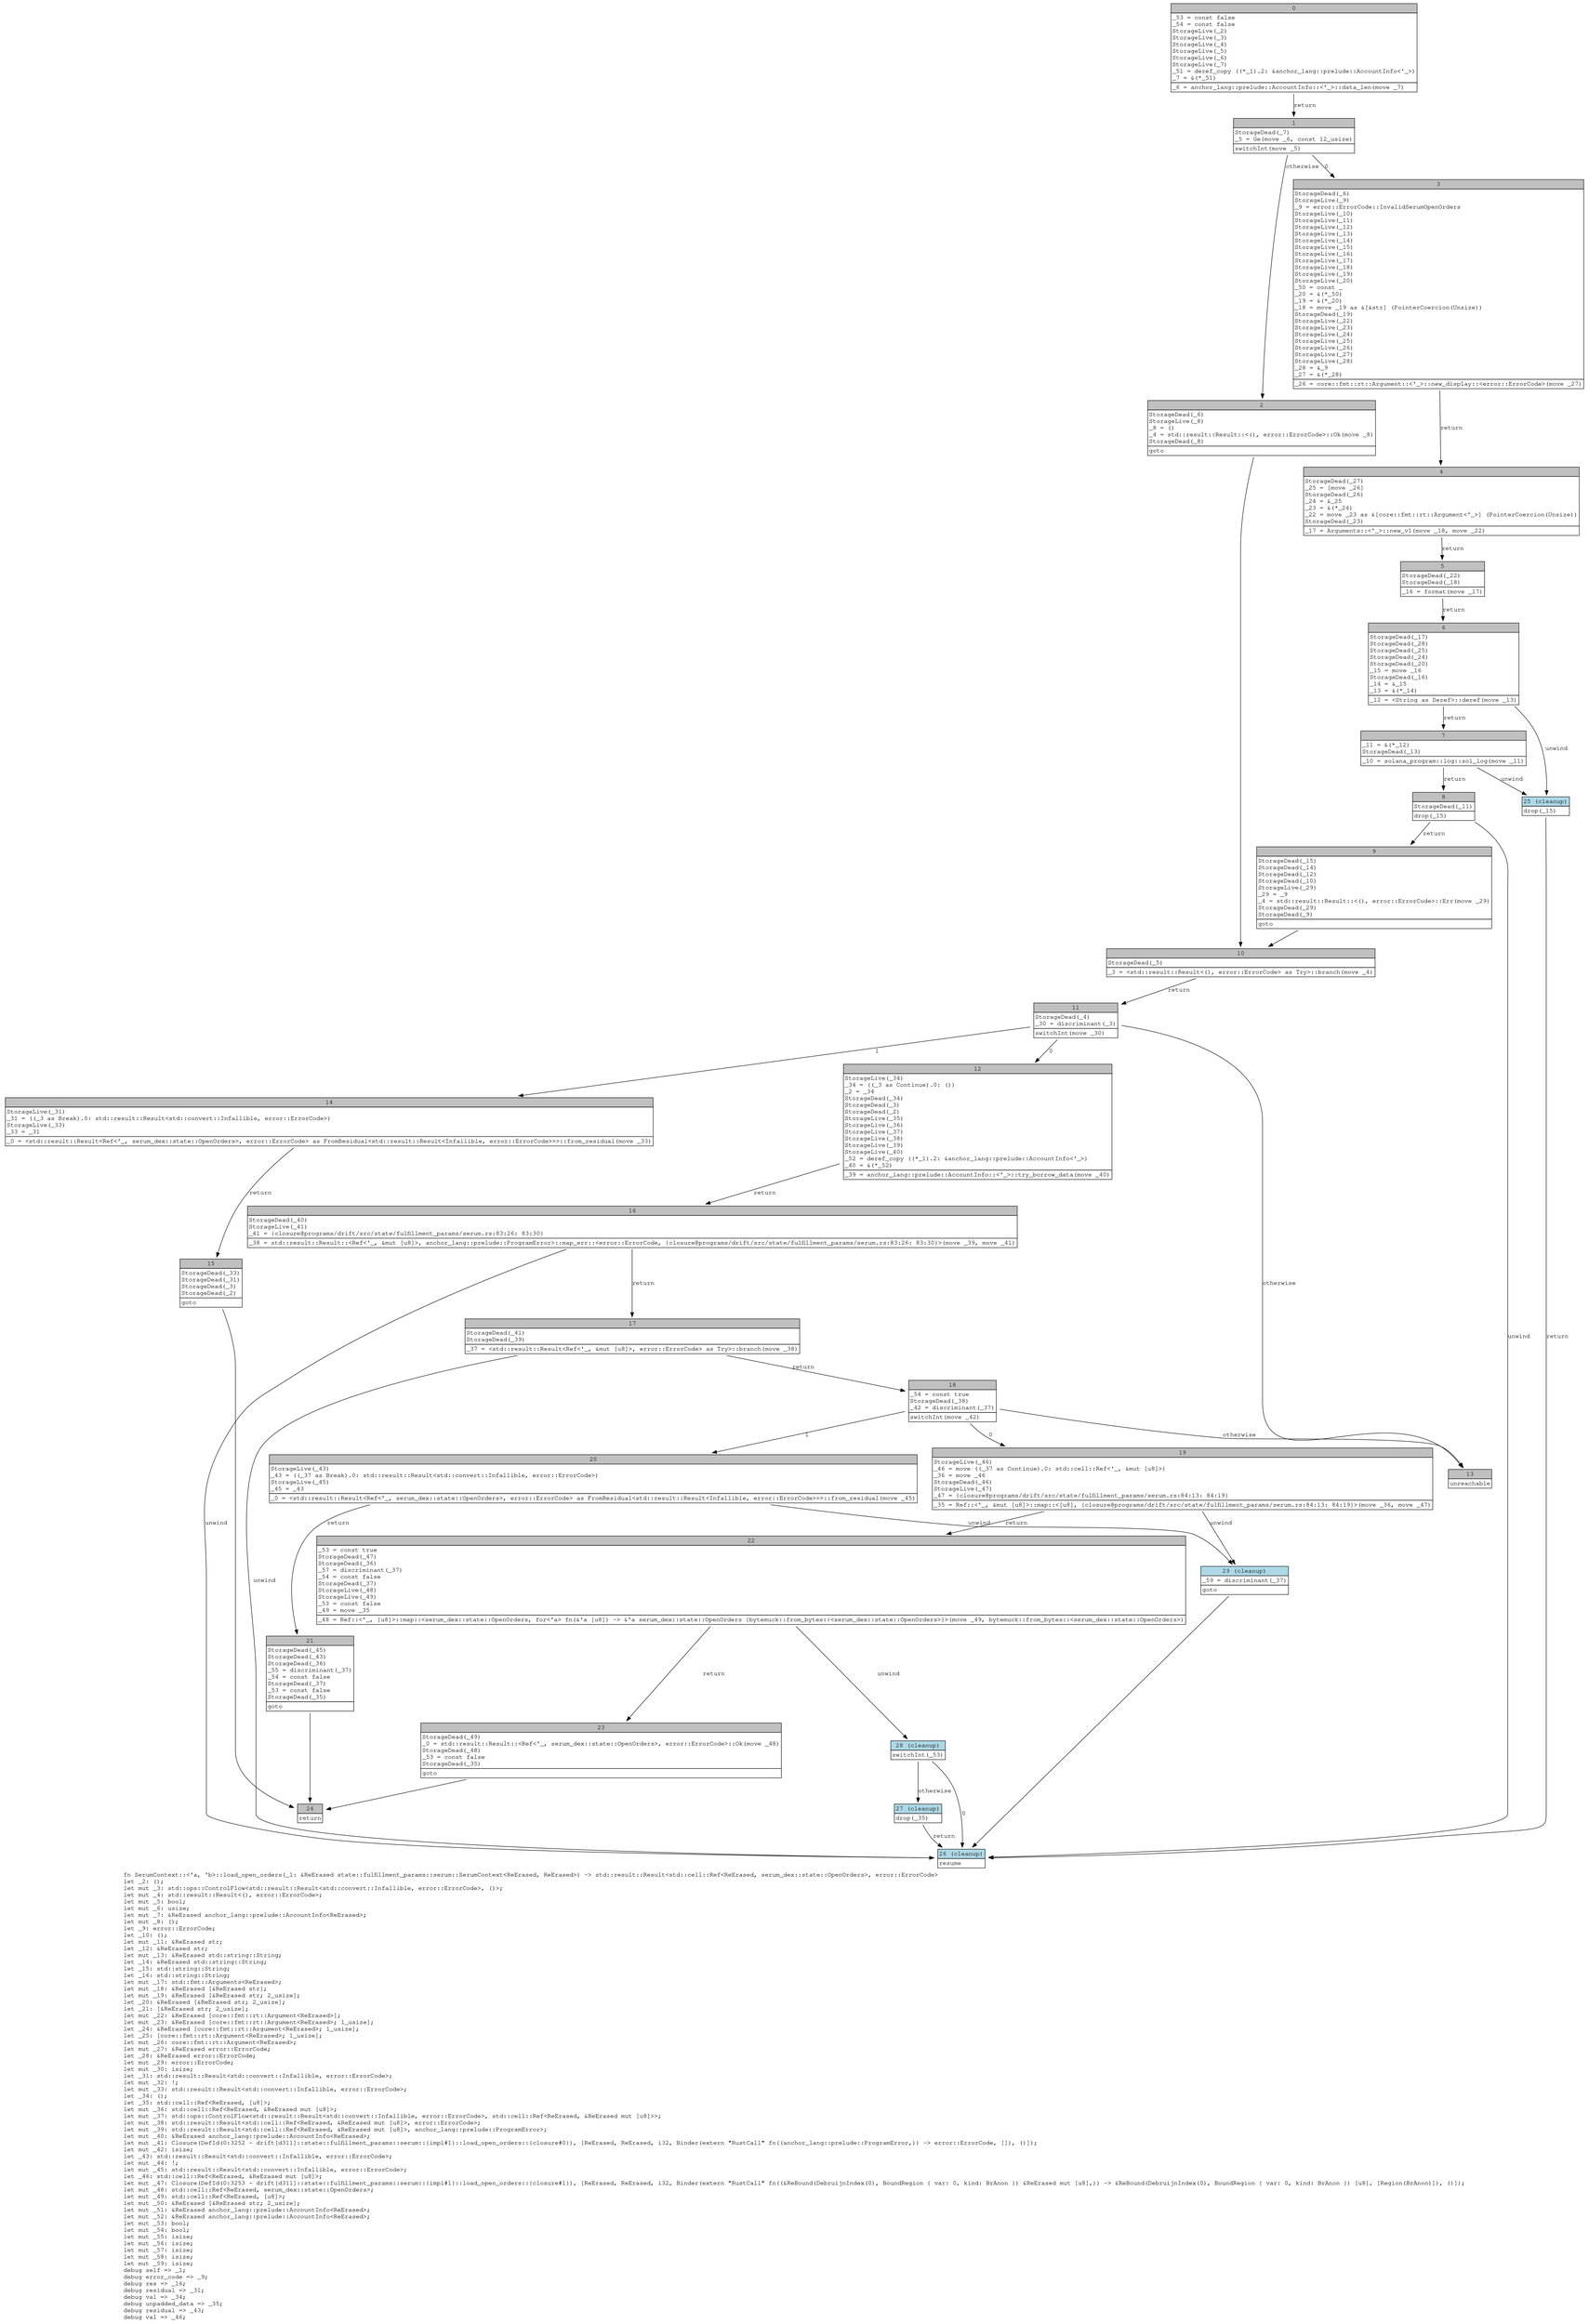 digraph Mir_0_3251 {
    graph [fontname="Courier, monospace"];
    node [fontname="Courier, monospace"];
    edge [fontname="Courier, monospace"];
    label=<fn SerumContext::&lt;'a, 'b&gt;::load_open_orders(_1: &amp;ReErased state::fulfillment_params::serum::SerumContext&lt;ReErased, ReErased&gt;) -&gt; std::result::Result&lt;std::cell::Ref&lt;ReErased, serum_dex::state::OpenOrders&gt;, error::ErrorCode&gt;<br align="left"/>let _2: ();<br align="left"/>let mut _3: std::ops::ControlFlow&lt;std::result::Result&lt;std::convert::Infallible, error::ErrorCode&gt;, ()&gt;;<br align="left"/>let mut _4: std::result::Result&lt;(), error::ErrorCode&gt;;<br align="left"/>let mut _5: bool;<br align="left"/>let mut _6: usize;<br align="left"/>let mut _7: &amp;ReErased anchor_lang::prelude::AccountInfo&lt;ReErased&gt;;<br align="left"/>let mut _8: ();<br align="left"/>let _9: error::ErrorCode;<br align="left"/>let _10: ();<br align="left"/>let mut _11: &amp;ReErased str;<br align="left"/>let _12: &amp;ReErased str;<br align="left"/>let mut _13: &amp;ReErased std::string::String;<br align="left"/>let _14: &amp;ReErased std::string::String;<br align="left"/>let _15: std::string::String;<br align="left"/>let _16: std::string::String;<br align="left"/>let mut _17: std::fmt::Arguments&lt;ReErased&gt;;<br align="left"/>let mut _18: &amp;ReErased [&amp;ReErased str];<br align="left"/>let mut _19: &amp;ReErased [&amp;ReErased str; 2_usize];<br align="left"/>let _20: &amp;ReErased [&amp;ReErased str; 2_usize];<br align="left"/>let _21: [&amp;ReErased str; 2_usize];<br align="left"/>let mut _22: &amp;ReErased [core::fmt::rt::Argument&lt;ReErased&gt;];<br align="left"/>let mut _23: &amp;ReErased [core::fmt::rt::Argument&lt;ReErased&gt;; 1_usize];<br align="left"/>let _24: &amp;ReErased [core::fmt::rt::Argument&lt;ReErased&gt;; 1_usize];<br align="left"/>let _25: [core::fmt::rt::Argument&lt;ReErased&gt;; 1_usize];<br align="left"/>let mut _26: core::fmt::rt::Argument&lt;ReErased&gt;;<br align="left"/>let mut _27: &amp;ReErased error::ErrorCode;<br align="left"/>let _28: &amp;ReErased error::ErrorCode;<br align="left"/>let mut _29: error::ErrorCode;<br align="left"/>let mut _30: isize;<br align="left"/>let _31: std::result::Result&lt;std::convert::Infallible, error::ErrorCode&gt;;<br align="left"/>let mut _32: !;<br align="left"/>let mut _33: std::result::Result&lt;std::convert::Infallible, error::ErrorCode&gt;;<br align="left"/>let _34: ();<br align="left"/>let _35: std::cell::Ref&lt;ReErased, [u8]&gt;;<br align="left"/>let mut _36: std::cell::Ref&lt;ReErased, &amp;ReErased mut [u8]&gt;;<br align="left"/>let mut _37: std::ops::ControlFlow&lt;std::result::Result&lt;std::convert::Infallible, error::ErrorCode&gt;, std::cell::Ref&lt;ReErased, &amp;ReErased mut [u8]&gt;&gt;;<br align="left"/>let mut _38: std::result::Result&lt;std::cell::Ref&lt;ReErased, &amp;ReErased mut [u8]&gt;, error::ErrorCode&gt;;<br align="left"/>let mut _39: std::result::Result&lt;std::cell::Ref&lt;ReErased, &amp;ReErased mut [u8]&gt;, anchor_lang::prelude::ProgramError&gt;;<br align="left"/>let mut _40: &amp;ReErased anchor_lang::prelude::AccountInfo&lt;ReErased&gt;;<br align="left"/>let mut _41: Closure(DefId(0:3252 ~ drift[d311]::state::fulfillment_params::serum::{impl#1}::load_open_orders::{closure#0}), [ReErased, ReErased, i32, Binder(extern &quot;RustCall&quot; fn((anchor_lang::prelude::ProgramError,)) -&gt; error::ErrorCode, []), ()]);<br align="left"/>let mut _42: isize;<br align="left"/>let _43: std::result::Result&lt;std::convert::Infallible, error::ErrorCode&gt;;<br align="left"/>let mut _44: !;<br align="left"/>let mut _45: std::result::Result&lt;std::convert::Infallible, error::ErrorCode&gt;;<br align="left"/>let _46: std::cell::Ref&lt;ReErased, &amp;ReErased mut [u8]&gt;;<br align="left"/>let mut _47: Closure(DefId(0:3253 ~ drift[d311]::state::fulfillment_params::serum::{impl#1}::load_open_orders::{closure#1}), [ReErased, ReErased, i32, Binder(extern &quot;RustCall&quot; fn((&amp;ReBound(DebruijnIndex(0), BoundRegion { var: 0, kind: BrAnon }) &amp;ReErased mut [u8],)) -&gt; &amp;ReBound(DebruijnIndex(0), BoundRegion { var: 0, kind: BrAnon }) [u8], [Region(BrAnon)]), ()]);<br align="left"/>let mut _48: std::cell::Ref&lt;ReErased, serum_dex::state::OpenOrders&gt;;<br align="left"/>let mut _49: std::cell::Ref&lt;ReErased, [u8]&gt;;<br align="left"/>let mut _50: &amp;ReErased [&amp;ReErased str; 2_usize];<br align="left"/>let mut _51: &amp;ReErased anchor_lang::prelude::AccountInfo&lt;ReErased&gt;;<br align="left"/>let mut _52: &amp;ReErased anchor_lang::prelude::AccountInfo&lt;ReErased&gt;;<br align="left"/>let mut _53: bool;<br align="left"/>let mut _54: bool;<br align="left"/>let mut _55: isize;<br align="left"/>let mut _56: isize;<br align="left"/>let mut _57: isize;<br align="left"/>let mut _58: isize;<br align="left"/>let mut _59: isize;<br align="left"/>debug self =&gt; _1;<br align="left"/>debug error_code =&gt; _9;<br align="left"/>debug res =&gt; _16;<br align="left"/>debug residual =&gt; _31;<br align="left"/>debug val =&gt; _34;<br align="left"/>debug unpadded_data =&gt; _35;<br align="left"/>debug residual =&gt; _43;<br align="left"/>debug val =&gt; _46;<br align="left"/>>;
    bb0__0_3251 [shape="none", label=<<table border="0" cellborder="1" cellspacing="0"><tr><td bgcolor="gray" align="center" colspan="1">0</td></tr><tr><td align="left" balign="left">_53 = const false<br/>_54 = const false<br/>StorageLive(_2)<br/>StorageLive(_3)<br/>StorageLive(_4)<br/>StorageLive(_5)<br/>StorageLive(_6)<br/>StorageLive(_7)<br/>_51 = deref_copy ((*_1).2: &amp;anchor_lang::prelude::AccountInfo&lt;'_&gt;)<br/>_7 = &amp;(*_51)<br/></td></tr><tr><td align="left">_6 = anchor_lang::prelude::AccountInfo::&lt;'_&gt;::data_len(move _7)</td></tr></table>>];
    bb1__0_3251 [shape="none", label=<<table border="0" cellborder="1" cellspacing="0"><tr><td bgcolor="gray" align="center" colspan="1">1</td></tr><tr><td align="left" balign="left">StorageDead(_7)<br/>_5 = Ge(move _6, const 12_usize)<br/></td></tr><tr><td align="left">switchInt(move _5)</td></tr></table>>];
    bb2__0_3251 [shape="none", label=<<table border="0" cellborder="1" cellspacing="0"><tr><td bgcolor="gray" align="center" colspan="1">2</td></tr><tr><td align="left" balign="left">StorageDead(_6)<br/>StorageLive(_8)<br/>_8 = ()<br/>_4 = std::result::Result::&lt;(), error::ErrorCode&gt;::Ok(move _8)<br/>StorageDead(_8)<br/></td></tr><tr><td align="left">goto</td></tr></table>>];
    bb3__0_3251 [shape="none", label=<<table border="0" cellborder="1" cellspacing="0"><tr><td bgcolor="gray" align="center" colspan="1">3</td></tr><tr><td align="left" balign="left">StorageDead(_6)<br/>StorageLive(_9)<br/>_9 = error::ErrorCode::InvalidSerumOpenOrders<br/>StorageLive(_10)<br/>StorageLive(_11)<br/>StorageLive(_12)<br/>StorageLive(_13)<br/>StorageLive(_14)<br/>StorageLive(_15)<br/>StorageLive(_16)<br/>StorageLive(_17)<br/>StorageLive(_18)<br/>StorageLive(_19)<br/>StorageLive(_20)<br/>_50 = const _<br/>_20 = &amp;(*_50)<br/>_19 = &amp;(*_20)<br/>_18 = move _19 as &amp;[&amp;str] (PointerCoercion(Unsize))<br/>StorageDead(_19)<br/>StorageLive(_22)<br/>StorageLive(_23)<br/>StorageLive(_24)<br/>StorageLive(_25)<br/>StorageLive(_26)<br/>StorageLive(_27)<br/>StorageLive(_28)<br/>_28 = &amp;_9<br/>_27 = &amp;(*_28)<br/></td></tr><tr><td align="left">_26 = core::fmt::rt::Argument::&lt;'_&gt;::new_display::&lt;error::ErrorCode&gt;(move _27)</td></tr></table>>];
    bb4__0_3251 [shape="none", label=<<table border="0" cellborder="1" cellspacing="0"><tr><td bgcolor="gray" align="center" colspan="1">4</td></tr><tr><td align="left" balign="left">StorageDead(_27)<br/>_25 = [move _26]<br/>StorageDead(_26)<br/>_24 = &amp;_25<br/>_23 = &amp;(*_24)<br/>_22 = move _23 as &amp;[core::fmt::rt::Argument&lt;'_&gt;] (PointerCoercion(Unsize))<br/>StorageDead(_23)<br/></td></tr><tr><td align="left">_17 = Arguments::&lt;'_&gt;::new_v1(move _18, move _22)</td></tr></table>>];
    bb5__0_3251 [shape="none", label=<<table border="0" cellborder="1" cellspacing="0"><tr><td bgcolor="gray" align="center" colspan="1">5</td></tr><tr><td align="left" balign="left">StorageDead(_22)<br/>StorageDead(_18)<br/></td></tr><tr><td align="left">_16 = format(move _17)</td></tr></table>>];
    bb6__0_3251 [shape="none", label=<<table border="0" cellborder="1" cellspacing="0"><tr><td bgcolor="gray" align="center" colspan="1">6</td></tr><tr><td align="left" balign="left">StorageDead(_17)<br/>StorageDead(_28)<br/>StorageDead(_25)<br/>StorageDead(_24)<br/>StorageDead(_20)<br/>_15 = move _16<br/>StorageDead(_16)<br/>_14 = &amp;_15<br/>_13 = &amp;(*_14)<br/></td></tr><tr><td align="left">_12 = &lt;String as Deref&gt;::deref(move _13)</td></tr></table>>];
    bb7__0_3251 [shape="none", label=<<table border="0" cellborder="1" cellspacing="0"><tr><td bgcolor="gray" align="center" colspan="1">7</td></tr><tr><td align="left" balign="left">_11 = &amp;(*_12)<br/>StorageDead(_13)<br/></td></tr><tr><td align="left">_10 = solana_program::log::sol_log(move _11)</td></tr></table>>];
    bb8__0_3251 [shape="none", label=<<table border="0" cellborder="1" cellspacing="0"><tr><td bgcolor="gray" align="center" colspan="1">8</td></tr><tr><td align="left" balign="left">StorageDead(_11)<br/></td></tr><tr><td align="left">drop(_15)</td></tr></table>>];
    bb9__0_3251 [shape="none", label=<<table border="0" cellborder="1" cellspacing="0"><tr><td bgcolor="gray" align="center" colspan="1">9</td></tr><tr><td align="left" balign="left">StorageDead(_15)<br/>StorageDead(_14)<br/>StorageDead(_12)<br/>StorageDead(_10)<br/>StorageLive(_29)<br/>_29 = _9<br/>_4 = std::result::Result::&lt;(), error::ErrorCode&gt;::Err(move _29)<br/>StorageDead(_29)<br/>StorageDead(_9)<br/></td></tr><tr><td align="left">goto</td></tr></table>>];
    bb10__0_3251 [shape="none", label=<<table border="0" cellborder="1" cellspacing="0"><tr><td bgcolor="gray" align="center" colspan="1">10</td></tr><tr><td align="left" balign="left">StorageDead(_5)<br/></td></tr><tr><td align="left">_3 = &lt;std::result::Result&lt;(), error::ErrorCode&gt; as Try&gt;::branch(move _4)</td></tr></table>>];
    bb11__0_3251 [shape="none", label=<<table border="0" cellborder="1" cellspacing="0"><tr><td bgcolor="gray" align="center" colspan="1">11</td></tr><tr><td align="left" balign="left">StorageDead(_4)<br/>_30 = discriminant(_3)<br/></td></tr><tr><td align="left">switchInt(move _30)</td></tr></table>>];
    bb12__0_3251 [shape="none", label=<<table border="0" cellborder="1" cellspacing="0"><tr><td bgcolor="gray" align="center" colspan="1">12</td></tr><tr><td align="left" balign="left">StorageLive(_34)<br/>_34 = ((_3 as Continue).0: ())<br/>_2 = _34<br/>StorageDead(_34)<br/>StorageDead(_3)<br/>StorageDead(_2)<br/>StorageLive(_35)<br/>StorageLive(_36)<br/>StorageLive(_37)<br/>StorageLive(_38)<br/>StorageLive(_39)<br/>StorageLive(_40)<br/>_52 = deref_copy ((*_1).2: &amp;anchor_lang::prelude::AccountInfo&lt;'_&gt;)<br/>_40 = &amp;(*_52)<br/></td></tr><tr><td align="left">_39 = anchor_lang::prelude::AccountInfo::&lt;'_&gt;::try_borrow_data(move _40)</td></tr></table>>];
    bb13__0_3251 [shape="none", label=<<table border="0" cellborder="1" cellspacing="0"><tr><td bgcolor="gray" align="center" colspan="1">13</td></tr><tr><td align="left">unreachable</td></tr></table>>];
    bb14__0_3251 [shape="none", label=<<table border="0" cellborder="1" cellspacing="0"><tr><td bgcolor="gray" align="center" colspan="1">14</td></tr><tr><td align="left" balign="left">StorageLive(_31)<br/>_31 = ((_3 as Break).0: std::result::Result&lt;std::convert::Infallible, error::ErrorCode&gt;)<br/>StorageLive(_33)<br/>_33 = _31<br/></td></tr><tr><td align="left">_0 = &lt;std::result::Result&lt;Ref&lt;'_, serum_dex::state::OpenOrders&gt;, error::ErrorCode&gt; as FromResidual&lt;std::result::Result&lt;Infallible, error::ErrorCode&gt;&gt;&gt;::from_residual(move _33)</td></tr></table>>];
    bb15__0_3251 [shape="none", label=<<table border="0" cellborder="1" cellspacing="0"><tr><td bgcolor="gray" align="center" colspan="1">15</td></tr><tr><td align="left" balign="left">StorageDead(_33)<br/>StorageDead(_31)<br/>StorageDead(_3)<br/>StorageDead(_2)<br/></td></tr><tr><td align="left">goto</td></tr></table>>];
    bb16__0_3251 [shape="none", label=<<table border="0" cellborder="1" cellspacing="0"><tr><td bgcolor="gray" align="center" colspan="1">16</td></tr><tr><td align="left" balign="left">StorageDead(_40)<br/>StorageLive(_41)<br/>_41 = {closure@programs/drift/src/state/fulfillment_params/serum.rs:83:26: 83:30}<br/></td></tr><tr><td align="left">_38 = std::result::Result::&lt;Ref&lt;'_, &amp;mut [u8]&gt;, anchor_lang::prelude::ProgramError&gt;::map_err::&lt;error::ErrorCode, {closure@programs/drift/src/state/fulfillment_params/serum.rs:83:26: 83:30}&gt;(move _39, move _41)</td></tr></table>>];
    bb17__0_3251 [shape="none", label=<<table border="0" cellborder="1" cellspacing="0"><tr><td bgcolor="gray" align="center" colspan="1">17</td></tr><tr><td align="left" balign="left">StorageDead(_41)<br/>StorageDead(_39)<br/></td></tr><tr><td align="left">_37 = &lt;std::result::Result&lt;Ref&lt;'_, &amp;mut [u8]&gt;, error::ErrorCode&gt; as Try&gt;::branch(move _38)</td></tr></table>>];
    bb18__0_3251 [shape="none", label=<<table border="0" cellborder="1" cellspacing="0"><tr><td bgcolor="gray" align="center" colspan="1">18</td></tr><tr><td align="left" balign="left">_54 = const true<br/>StorageDead(_38)<br/>_42 = discriminant(_37)<br/></td></tr><tr><td align="left">switchInt(move _42)</td></tr></table>>];
    bb19__0_3251 [shape="none", label=<<table border="0" cellborder="1" cellspacing="0"><tr><td bgcolor="gray" align="center" colspan="1">19</td></tr><tr><td align="left" balign="left">StorageLive(_46)<br/>_46 = move ((_37 as Continue).0: std::cell::Ref&lt;'_, &amp;mut [u8]&gt;)<br/>_36 = move _46<br/>StorageDead(_46)<br/>StorageLive(_47)<br/>_47 = {closure@programs/drift/src/state/fulfillment_params/serum.rs:84:13: 84:19}<br/></td></tr><tr><td align="left">_35 = Ref::&lt;'_, &amp;mut [u8]&gt;::map::&lt;[u8], {closure@programs/drift/src/state/fulfillment_params/serum.rs:84:13: 84:19}&gt;(move _36, move _47)</td></tr></table>>];
    bb20__0_3251 [shape="none", label=<<table border="0" cellborder="1" cellspacing="0"><tr><td bgcolor="gray" align="center" colspan="1">20</td></tr><tr><td align="left" balign="left">StorageLive(_43)<br/>_43 = ((_37 as Break).0: std::result::Result&lt;std::convert::Infallible, error::ErrorCode&gt;)<br/>StorageLive(_45)<br/>_45 = _43<br/></td></tr><tr><td align="left">_0 = &lt;std::result::Result&lt;Ref&lt;'_, serum_dex::state::OpenOrders&gt;, error::ErrorCode&gt; as FromResidual&lt;std::result::Result&lt;Infallible, error::ErrorCode&gt;&gt;&gt;::from_residual(move _45)</td></tr></table>>];
    bb21__0_3251 [shape="none", label=<<table border="0" cellborder="1" cellspacing="0"><tr><td bgcolor="gray" align="center" colspan="1">21</td></tr><tr><td align="left" balign="left">StorageDead(_45)<br/>StorageDead(_43)<br/>StorageDead(_36)<br/>_55 = discriminant(_37)<br/>_54 = const false<br/>StorageDead(_37)<br/>_53 = const false<br/>StorageDead(_35)<br/></td></tr><tr><td align="left">goto</td></tr></table>>];
    bb22__0_3251 [shape="none", label=<<table border="0" cellborder="1" cellspacing="0"><tr><td bgcolor="gray" align="center" colspan="1">22</td></tr><tr><td align="left" balign="left">_53 = const true<br/>StorageDead(_47)<br/>StorageDead(_36)<br/>_57 = discriminant(_37)<br/>_54 = const false<br/>StorageDead(_37)<br/>StorageLive(_48)<br/>StorageLive(_49)<br/>_53 = const false<br/>_49 = move _35<br/></td></tr><tr><td align="left">_48 = Ref::&lt;'_, [u8]&gt;::map::&lt;serum_dex::state::OpenOrders, for&lt;'a&gt; fn(&amp;'a [u8]) -&gt; &amp;'a serum_dex::state::OpenOrders {bytemuck::from_bytes::&lt;serum_dex::state::OpenOrders&gt;}&gt;(move _49, bytemuck::from_bytes::&lt;serum_dex::state::OpenOrders&gt;)</td></tr></table>>];
    bb23__0_3251 [shape="none", label=<<table border="0" cellborder="1" cellspacing="0"><tr><td bgcolor="gray" align="center" colspan="1">23</td></tr><tr><td align="left" balign="left">StorageDead(_49)<br/>_0 = std::result::Result::&lt;Ref&lt;'_, serum_dex::state::OpenOrders&gt;, error::ErrorCode&gt;::Ok(move _48)<br/>StorageDead(_48)<br/>_53 = const false<br/>StorageDead(_35)<br/></td></tr><tr><td align="left">goto</td></tr></table>>];
    bb24__0_3251 [shape="none", label=<<table border="0" cellborder="1" cellspacing="0"><tr><td bgcolor="gray" align="center" colspan="1">24</td></tr><tr><td align="left">return</td></tr></table>>];
    bb25__0_3251 [shape="none", label=<<table border="0" cellborder="1" cellspacing="0"><tr><td bgcolor="lightblue" align="center" colspan="1">25 (cleanup)</td></tr><tr><td align="left">drop(_15)</td></tr></table>>];
    bb26__0_3251 [shape="none", label=<<table border="0" cellborder="1" cellspacing="0"><tr><td bgcolor="lightblue" align="center" colspan="1">26 (cleanup)</td></tr><tr><td align="left">resume</td></tr></table>>];
    bb27__0_3251 [shape="none", label=<<table border="0" cellborder="1" cellspacing="0"><tr><td bgcolor="lightblue" align="center" colspan="1">27 (cleanup)</td></tr><tr><td align="left">drop(_35)</td></tr></table>>];
    bb28__0_3251 [shape="none", label=<<table border="0" cellborder="1" cellspacing="0"><tr><td bgcolor="lightblue" align="center" colspan="1">28 (cleanup)</td></tr><tr><td align="left">switchInt(_53)</td></tr></table>>];
    bb29__0_3251 [shape="none", label=<<table border="0" cellborder="1" cellspacing="0"><tr><td bgcolor="lightblue" align="center" colspan="1">29 (cleanup)</td></tr><tr><td align="left" balign="left">_59 = discriminant(_37)<br/></td></tr><tr><td align="left">goto</td></tr></table>>];
    bb0__0_3251 -> bb1__0_3251 [label="return"];
    bb1__0_3251 -> bb3__0_3251 [label="0"];
    bb1__0_3251 -> bb2__0_3251 [label="otherwise"];
    bb2__0_3251 -> bb10__0_3251 [label=""];
    bb3__0_3251 -> bb4__0_3251 [label="return"];
    bb4__0_3251 -> bb5__0_3251 [label="return"];
    bb5__0_3251 -> bb6__0_3251 [label="return"];
    bb6__0_3251 -> bb7__0_3251 [label="return"];
    bb6__0_3251 -> bb25__0_3251 [label="unwind"];
    bb7__0_3251 -> bb8__0_3251 [label="return"];
    bb7__0_3251 -> bb25__0_3251 [label="unwind"];
    bb8__0_3251 -> bb9__0_3251 [label="return"];
    bb8__0_3251 -> bb26__0_3251 [label="unwind"];
    bb9__0_3251 -> bb10__0_3251 [label=""];
    bb10__0_3251 -> bb11__0_3251 [label="return"];
    bb11__0_3251 -> bb12__0_3251 [label="0"];
    bb11__0_3251 -> bb14__0_3251 [label="1"];
    bb11__0_3251 -> bb13__0_3251 [label="otherwise"];
    bb12__0_3251 -> bb16__0_3251 [label="return"];
    bb14__0_3251 -> bb15__0_3251 [label="return"];
    bb15__0_3251 -> bb24__0_3251 [label=""];
    bb16__0_3251 -> bb17__0_3251 [label="return"];
    bb16__0_3251 -> bb26__0_3251 [label="unwind"];
    bb17__0_3251 -> bb18__0_3251 [label="return"];
    bb17__0_3251 -> bb26__0_3251 [label="unwind"];
    bb18__0_3251 -> bb19__0_3251 [label="0"];
    bb18__0_3251 -> bb20__0_3251 [label="1"];
    bb18__0_3251 -> bb13__0_3251 [label="otherwise"];
    bb19__0_3251 -> bb22__0_3251 [label="return"];
    bb19__0_3251 -> bb29__0_3251 [label="unwind"];
    bb20__0_3251 -> bb21__0_3251 [label="return"];
    bb20__0_3251 -> bb29__0_3251 [label="unwind"];
    bb21__0_3251 -> bb24__0_3251 [label=""];
    bb22__0_3251 -> bb23__0_3251 [label="return"];
    bb22__0_3251 -> bb28__0_3251 [label="unwind"];
    bb23__0_3251 -> bb24__0_3251 [label=""];
    bb25__0_3251 -> bb26__0_3251 [label="return"];
    bb27__0_3251 -> bb26__0_3251 [label="return"];
    bb28__0_3251 -> bb26__0_3251 [label="0"];
    bb28__0_3251 -> bb27__0_3251 [label="otherwise"];
    bb29__0_3251 -> bb26__0_3251 [label=""];
}
